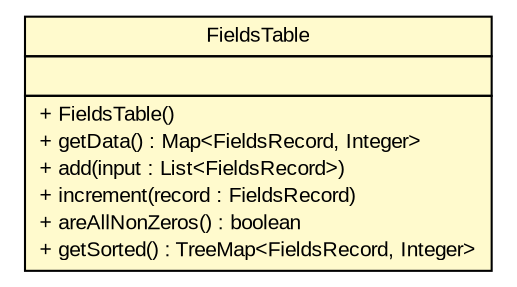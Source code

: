 #!/usr/local/bin/dot
#
# Class diagram 
# Generated by UMLGraph version R5_6 (http://www.umlgraph.org/)
#

digraph G {
	edge [fontname="arial",fontsize=10,labelfontname="arial",labelfontsize=10];
	node [fontname="arial",fontsize=10,shape=plaintext];
	nodesep=0.25;
	ranksep=0.5;
	// com.github.mkolisnyk.aerial.datagenerators.algorithms.FieldsTable
	c3565 [label=<<table title="com.github.mkolisnyk.aerial.datagenerators.algorithms.FieldsTable" border="0" cellborder="1" cellspacing="0" cellpadding="2" port="p" bgcolor="lemonChiffon" href="./FieldsTable.html">
		<tr><td><table border="0" cellspacing="0" cellpadding="1">
<tr><td align="center" balign="center"> FieldsTable </td></tr>
		</table></td></tr>
		<tr><td><table border="0" cellspacing="0" cellpadding="1">
<tr><td align="left" balign="left">  </td></tr>
		</table></td></tr>
		<tr><td><table border="0" cellspacing="0" cellpadding="1">
<tr><td align="left" balign="left"> + FieldsTable() </td></tr>
<tr><td align="left" balign="left"> + getData() : Map&lt;FieldsRecord, Integer&gt; </td></tr>
<tr><td align="left" balign="left"> + add(input : List&lt;FieldsRecord&gt;) </td></tr>
<tr><td align="left" balign="left"> + increment(record : FieldsRecord) </td></tr>
<tr><td align="left" balign="left"> + areAllNonZeros() : boolean </td></tr>
<tr><td align="left" balign="left"> + getSorted() : TreeMap&lt;FieldsRecord, Integer&gt; </td></tr>
		</table></td></tr>
		</table>>, URL="./FieldsTable.html", fontname="arial", fontcolor="black", fontsize=10.0];
}

